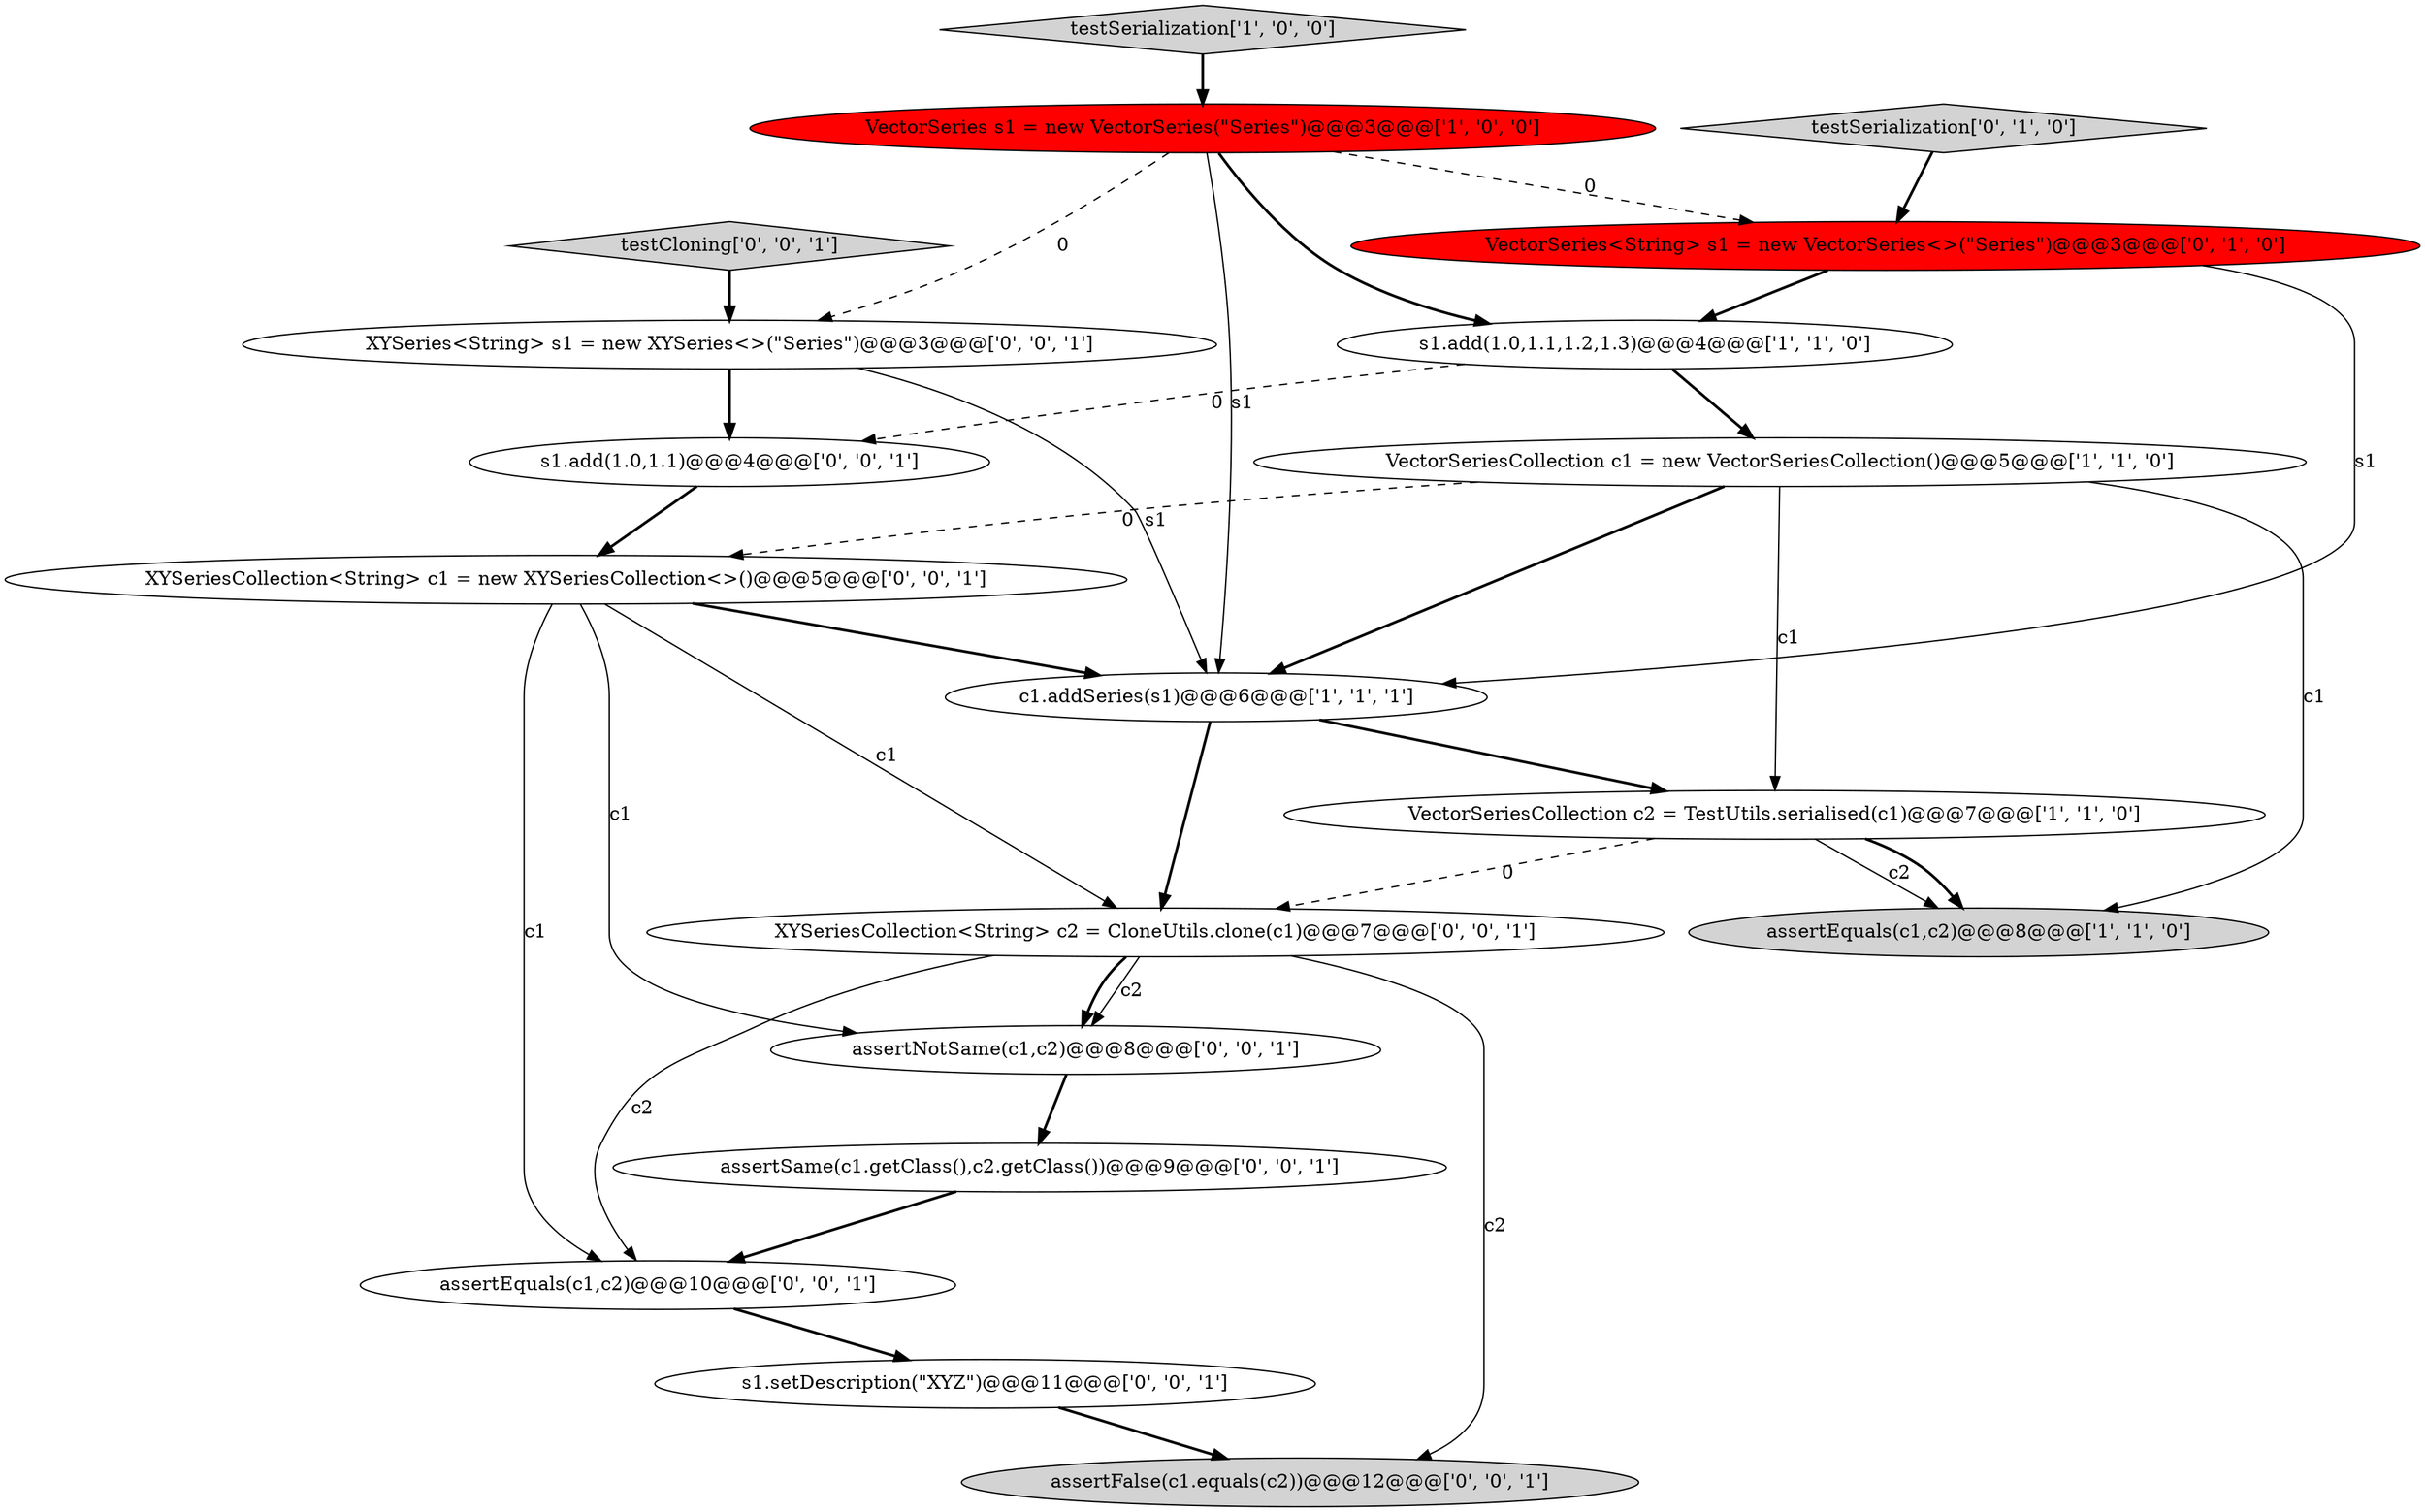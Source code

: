 digraph {
11 [style = filled, label = "assertFalse(c1.equals(c2))@@@12@@@['0', '0', '1']", fillcolor = lightgray, shape = ellipse image = "AAA0AAABBB3BBB"];
7 [style = filled, label = "VectorSeries<String> s1 = new VectorSeries<>(\"Series\")@@@3@@@['0', '1', '0']", fillcolor = red, shape = ellipse image = "AAA1AAABBB2BBB"];
18 [style = filled, label = "XYSeries<String> s1 = new XYSeries<>(\"Series\")@@@3@@@['0', '0', '1']", fillcolor = white, shape = ellipse image = "AAA0AAABBB3BBB"];
3 [style = filled, label = "testSerialization['1', '0', '0']", fillcolor = lightgray, shape = diamond image = "AAA0AAABBB1BBB"];
15 [style = filled, label = "s1.add(1.0,1.1)@@@4@@@['0', '0', '1']", fillcolor = white, shape = ellipse image = "AAA0AAABBB3BBB"];
6 [style = filled, label = "s1.add(1.0,1.1,1.2,1.3)@@@4@@@['1', '1', '0']", fillcolor = white, shape = ellipse image = "AAA0AAABBB1BBB"];
10 [style = filled, label = "assertEquals(c1,c2)@@@10@@@['0', '0', '1']", fillcolor = white, shape = ellipse image = "AAA0AAABBB3BBB"];
13 [style = filled, label = "XYSeriesCollection<String> c2 = CloneUtils.clone(c1)@@@7@@@['0', '0', '1']", fillcolor = white, shape = ellipse image = "AAA0AAABBB3BBB"];
2 [style = filled, label = "VectorSeriesCollection c2 = TestUtils.serialised(c1)@@@7@@@['1', '1', '0']", fillcolor = white, shape = ellipse image = "AAA0AAABBB1BBB"];
12 [style = filled, label = "s1.setDescription(\"XYZ\")@@@11@@@['0', '0', '1']", fillcolor = white, shape = ellipse image = "AAA0AAABBB3BBB"];
14 [style = filled, label = "assertNotSame(c1,c2)@@@8@@@['0', '0', '1']", fillcolor = white, shape = ellipse image = "AAA0AAABBB3BBB"];
5 [style = filled, label = "VectorSeriesCollection c1 = new VectorSeriesCollection()@@@5@@@['1', '1', '0']", fillcolor = white, shape = ellipse image = "AAA0AAABBB1BBB"];
4 [style = filled, label = "assertEquals(c1,c2)@@@8@@@['1', '1', '0']", fillcolor = lightgray, shape = ellipse image = "AAA0AAABBB1BBB"];
17 [style = filled, label = "testCloning['0', '0', '1']", fillcolor = lightgray, shape = diamond image = "AAA0AAABBB3BBB"];
1 [style = filled, label = "c1.addSeries(s1)@@@6@@@['1', '1', '1']", fillcolor = white, shape = ellipse image = "AAA0AAABBB1BBB"];
16 [style = filled, label = "assertSame(c1.getClass(),c2.getClass())@@@9@@@['0', '0', '1']", fillcolor = white, shape = ellipse image = "AAA0AAABBB3BBB"];
8 [style = filled, label = "testSerialization['0', '1', '0']", fillcolor = lightgray, shape = diamond image = "AAA0AAABBB2BBB"];
0 [style = filled, label = "VectorSeries s1 = new VectorSeries(\"Series\")@@@3@@@['1', '0', '0']", fillcolor = red, shape = ellipse image = "AAA1AAABBB1BBB"];
9 [style = filled, label = "XYSeriesCollection<String> c1 = new XYSeriesCollection<>()@@@5@@@['0', '0', '1']", fillcolor = white, shape = ellipse image = "AAA0AAABBB3BBB"];
14->16 [style = bold, label=""];
9->13 [style = solid, label="c1"];
2->4 [style = solid, label="c2"];
0->6 [style = bold, label=""];
16->10 [style = bold, label=""];
13->10 [style = solid, label="c2"];
12->11 [style = bold, label=""];
18->15 [style = bold, label=""];
18->1 [style = solid, label="s1"];
5->9 [style = dashed, label="0"];
9->14 [style = solid, label="c1"];
9->10 [style = solid, label="c1"];
2->4 [style = bold, label=""];
1->13 [style = bold, label=""];
5->2 [style = solid, label="c1"];
3->0 [style = bold, label=""];
8->7 [style = bold, label=""];
13->11 [style = solid, label="c2"];
5->1 [style = bold, label=""];
6->5 [style = bold, label=""];
6->15 [style = dashed, label="0"];
15->9 [style = bold, label=""];
10->12 [style = bold, label=""];
2->13 [style = dashed, label="0"];
7->6 [style = bold, label=""];
0->18 [style = dashed, label="0"];
1->2 [style = bold, label=""];
5->4 [style = solid, label="c1"];
9->1 [style = bold, label=""];
13->14 [style = solid, label="c2"];
0->7 [style = dashed, label="0"];
13->14 [style = bold, label=""];
7->1 [style = solid, label="s1"];
17->18 [style = bold, label=""];
0->1 [style = solid, label="s1"];
}
